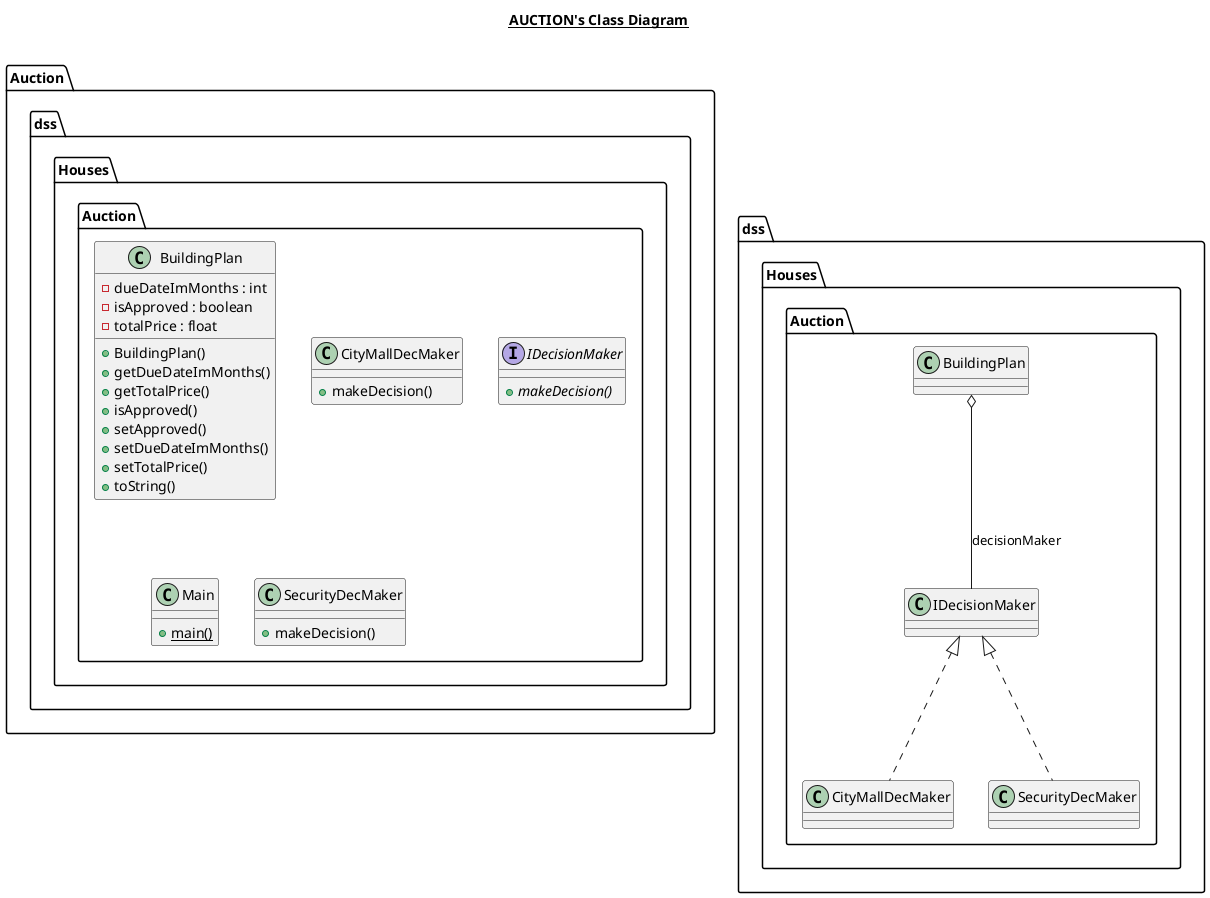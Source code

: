 @startuml

title __AUCTION's Class Diagram__\n

      namespace Auction {
        class dss.Houses.Auction.BuildingPlan {
            - dueDateImMonths : int
            - isApproved : boolean
            - totalPrice : float
            + BuildingPlan()
            + getDueDateImMonths()
            + getTotalPrice()
            + isApproved()
            + setApproved()
            + setDueDateImMonths()
            + setTotalPrice()
            + toString()
        }
      }

      namespace Auction {
        class dss.Houses.Auction.CityMallDecMaker {
            + makeDecision()
        }
      }


      namespace Auction {
        interface dss.Houses.Auction.IDecisionMaker {
            {abstract} + makeDecision()
        }
      }


      namespace Auction {
        class dss.Houses.Auction.Main {
            {static} + main()
        }
      }


      namespace Auction {
        class dss.Houses.Auction.SecurityDecMaker {
            + makeDecision()
        }
      }

  

  dss.Houses.Auction.BuildingPlan o-- dss.Houses.Auction.IDecisionMaker : decisionMaker
  dss.Houses.Auction.CityMallDecMaker .up.|> dss.Houses.Auction.IDecisionMaker
  dss.Houses.Auction.SecurityDecMaker .up.|> dss.Houses.Auction.IDecisionMaker

@enduml
